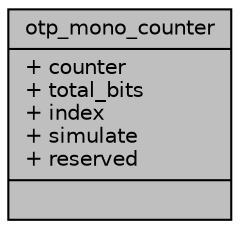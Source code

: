 digraph "otp_mono_counter"
{
 // INTERACTIVE_SVG=YES
 // LATEX_PDF_SIZE
  bgcolor="transparent";
  edge [fontname="Helvetica",fontsize="10",labelfontname="Helvetica",labelfontsize="10"];
  node [fontname="Helvetica",fontsize="10",shape=record];
  Node1 [label="{otp_mono_counter\n|+ counter\l+ total_bits\l+ index\l+ simulate\l+ reserved\l|}",height=0.2,width=0.4,color="black", fillcolor="grey75", style="filled", fontcolor="black",tooltip=" "];
}
